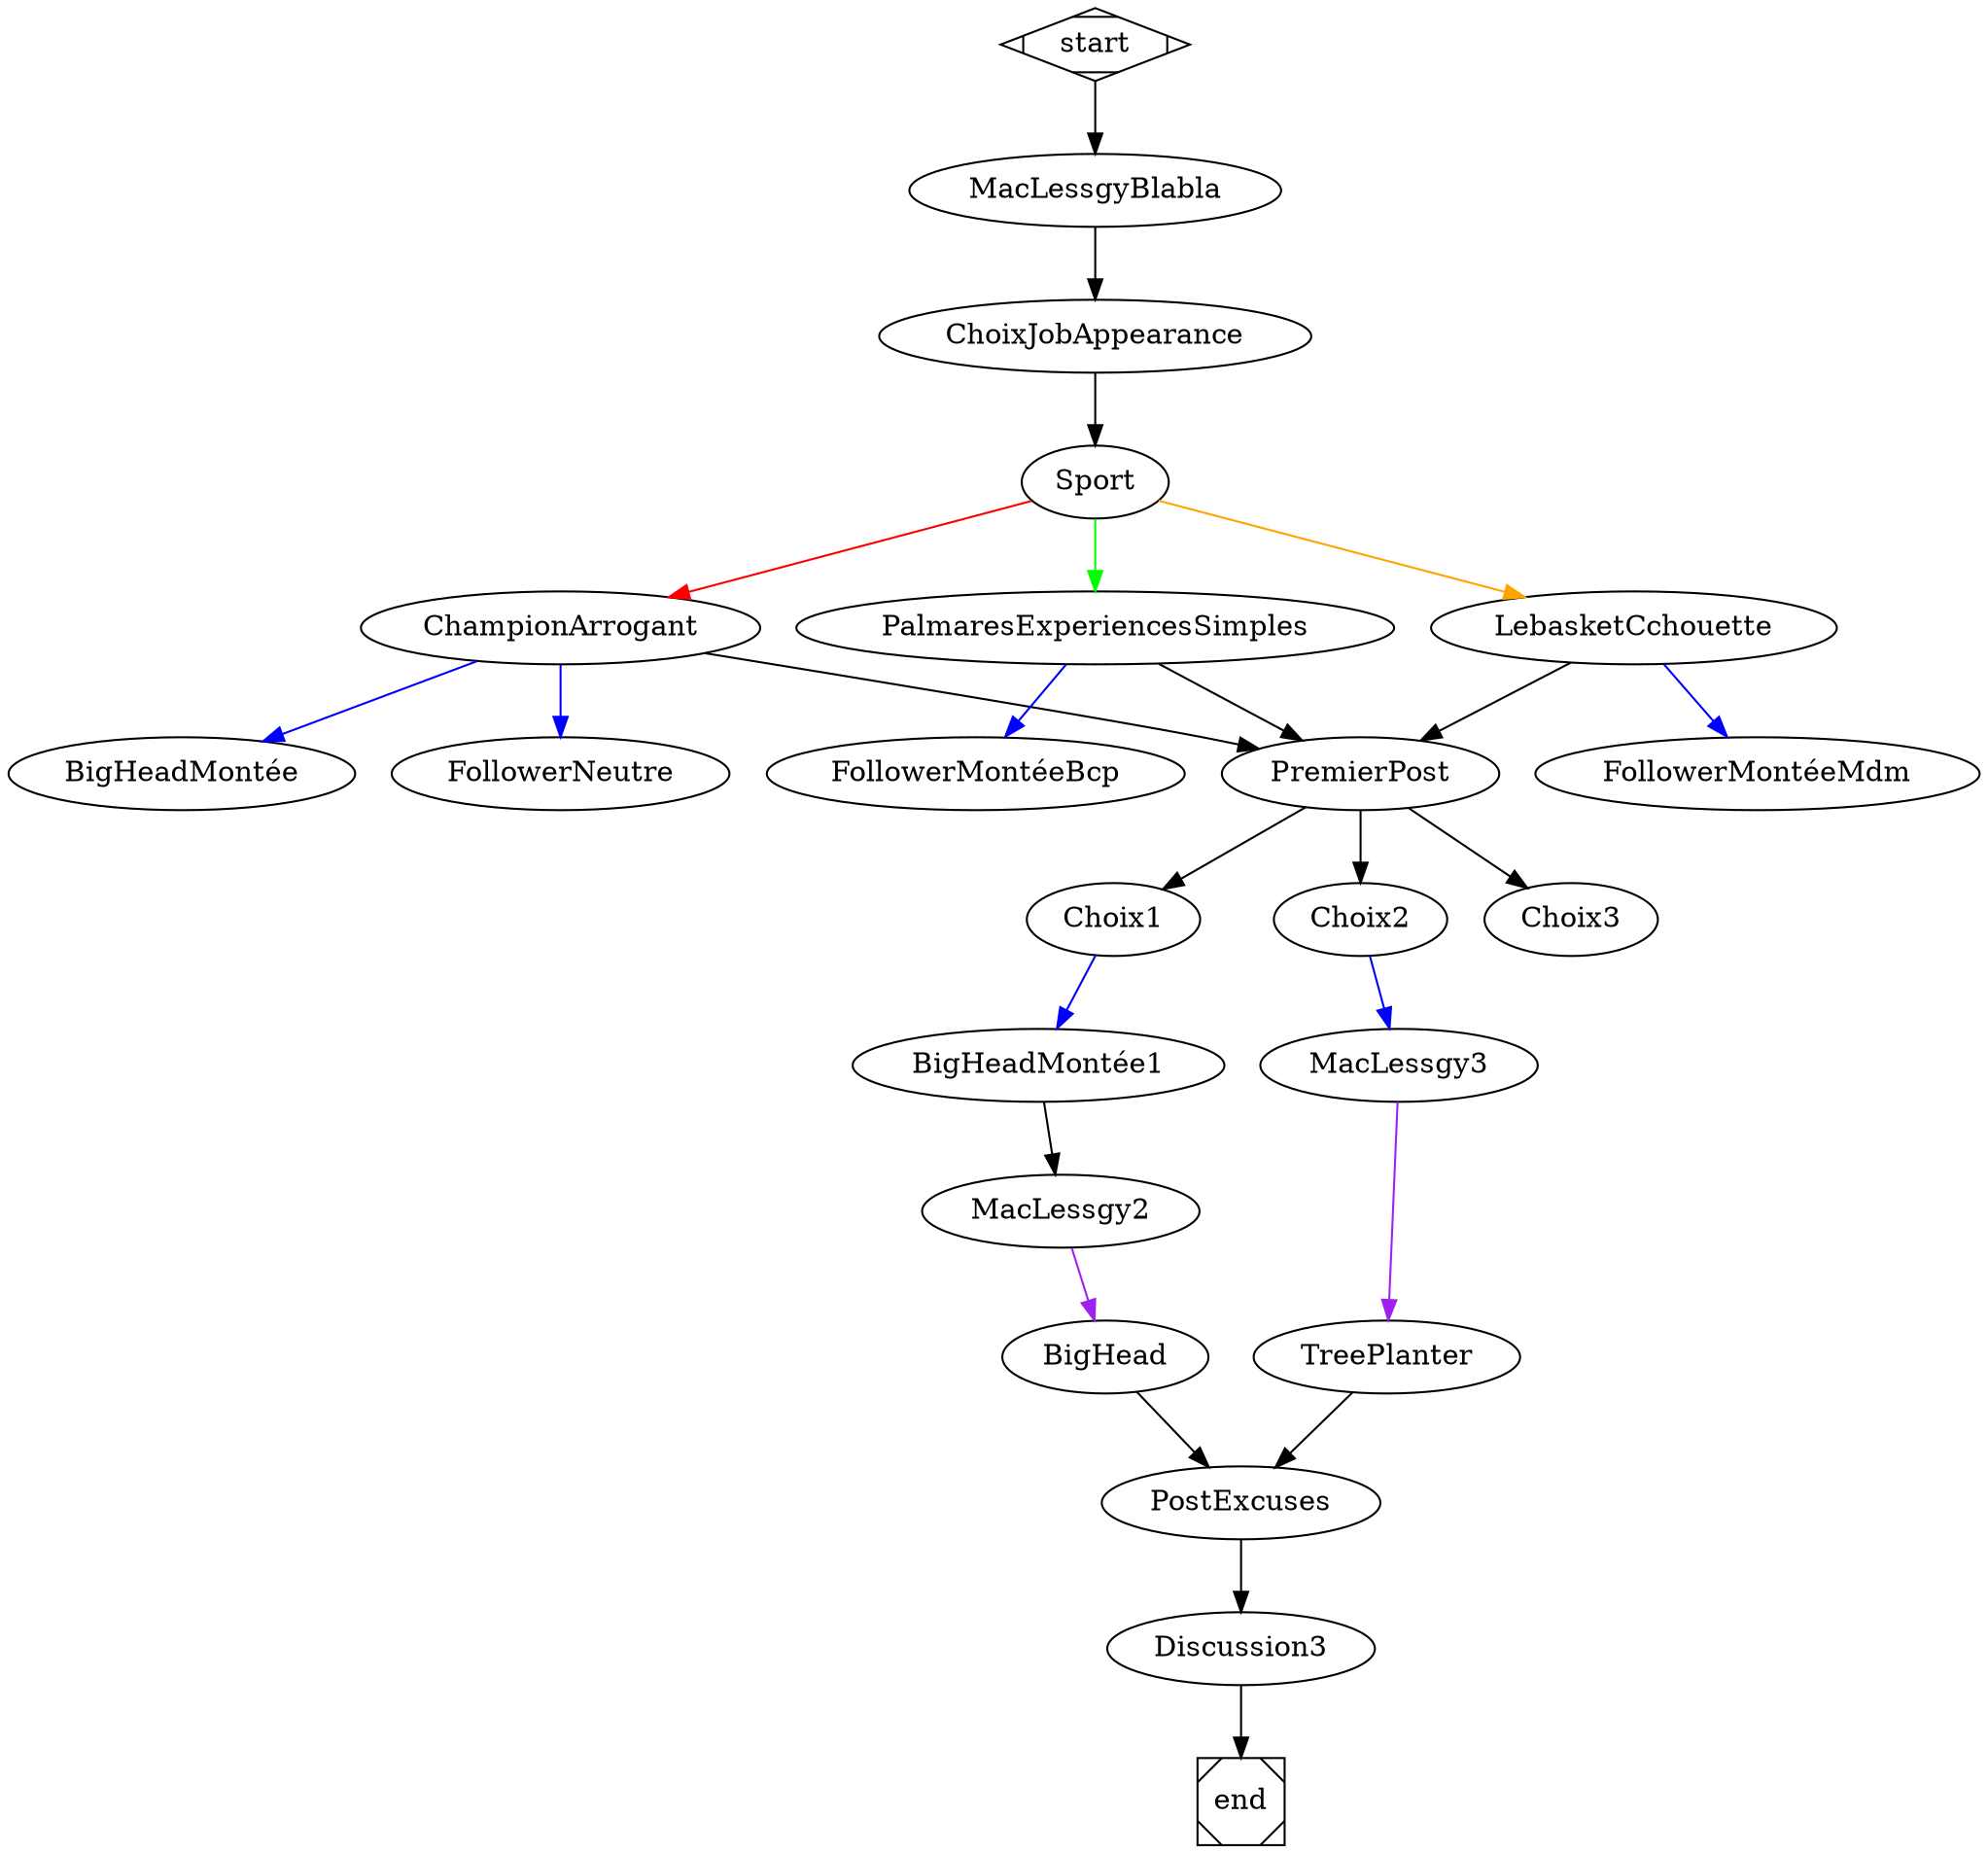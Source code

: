 digraph G {

	subgraph cluster_0 {
		style=filled;
		color=lightgrey;
		node [style=filled,color=white];
		label = "Athlete";
	}

    //node [shape = box]; ChoixAlimentation Terrain;

	start -> MacLessgyBlabla
    MacLessgyBlabla -> ChoixJobAppearance
    ChoixJobAppearance -> Sport; // Choose your first post
    
    // Image compétition
    Sport -> ChampionArrogant[color = "red"];
    Sport -> PalmaresExperiencesSimples[color = "green"];
    Sport -> LebasketCchouette[color = "orange"];

    ChampionArrogant -> FollowerNeutre[color = "blue"];
    ChampionArrogant -> BigHeadMontée[color = "blue"];
    
	PalmaresExperiencesSimples -> FollowerMontéeBcp[color = "blue"];
	
	LebasketCchouette -> FollowerMontéeMdm[color = "blue"];


    ChampionArrogant -> PremierPost;
	PalmaresExperiencesSimples -> PremierPost;
    LebasketCchouette -> PremierPost;

    PremierPost -> Choix1;
    PremierPost -> Choix2;
    PremierPost -> Choix3;

    Choix1 -> BigHeadMontée1[color = "blue"];
    BigHeadMontée1 -> MacLessgy2
    MacLessgy2 -> BigHead[color = "purple"];

    Choix2 -> MacLessgy3[color = "blue"];
    MacLessgy3 -> TreePlanter[color = "purple"];

    BigHead -> PostExcuses;
    TreePlanter -> PostExcuses;

    PostExcuses -> Discussion3;

    Discussion3 -> end;

    
    
    //ChoixFinal -> end;

	start [shape=Mdiamond];
	end [shape=Msquare];
}